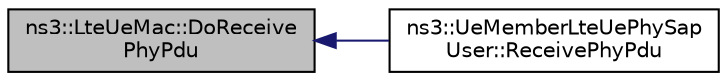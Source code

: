 digraph "ns3::LteUeMac::DoReceivePhyPdu"
{
  edge [fontname="Helvetica",fontsize="10",labelfontname="Helvetica",labelfontsize="10"];
  node [fontname="Helvetica",fontsize="10",shape=record];
  rankdir="LR";
  Node1 [label="ns3::LteUeMac::DoReceive\lPhyPdu",height=0.2,width=0.4,color="black", fillcolor="grey75", style="filled", fontcolor="black"];
  Node1 -> Node2 [dir="back",color="midnightblue",fontsize="10",style="solid"];
  Node2 [label="ns3::UeMemberLteUePhySap\lUser::ReceivePhyPdu",height=0.2,width=0.4,color="black", fillcolor="white", style="filled",URL="$dc/d17/classns3_1_1UeMemberLteUePhySapUser.html#a9e2506670cd083411e1cbd1c07d28089"];
}
